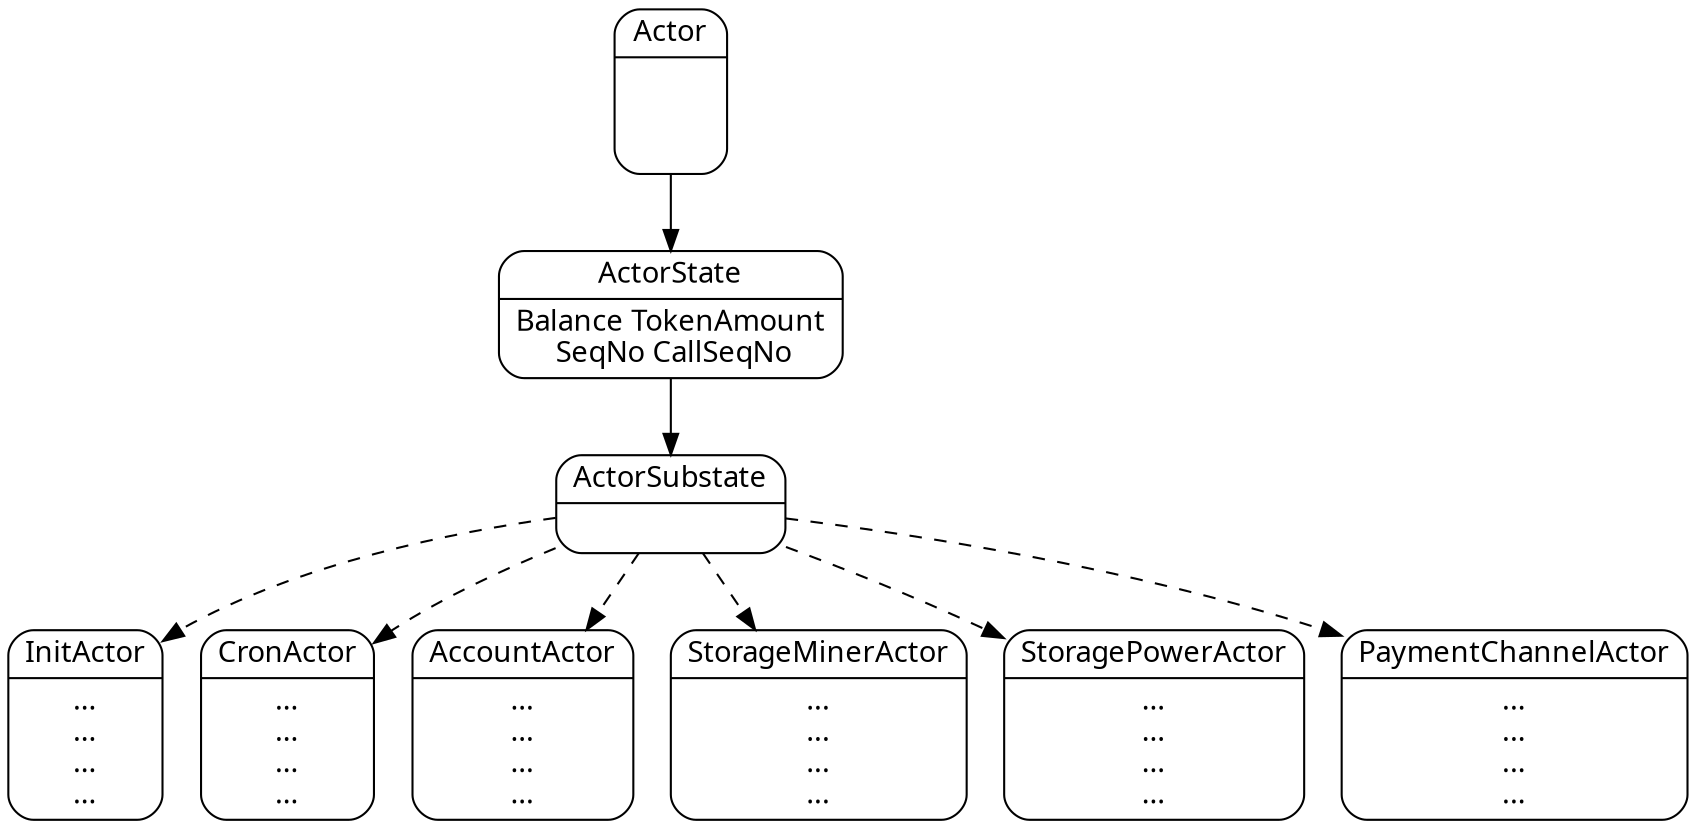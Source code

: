 
digraph Actors {
    node [fontname = "monaco"]
    edge [fontname = "monaco"]


    Actor           [label="{<f0> Actor      |<f1> \n\n\n}" shape=Mrecord];
    ActorState      [label="{<f0> ActorState |<f1> Balance TokenAmount\n SeqNo CallSeqNo\n}" shape=Mrecord];
    ActorSubstate      [label="{<f0> ActorSubstate |<f1>\n}" shape=Mrecord];


    // SystemActors
    InitActorState           [label="{<f0> InitActor           |<f1> ...\n...\n...\n...}" shape=Mrecord];
    CronActorState           [label="{<f0> CronActor           |<f1> ...\n...\n...\n...}" shape=Mrecord];
    AccountActorState        [label="{<f0> AccountActor        |<f1> ...\n...\n...\n...}" shape=Mrecord];
    StorageMinerActorState   [label="{<f0> StorageMinerActor   |<f1> ...\n...\n...\n...}" shape=Mrecord];
    StoragePowerActorState   [label="{<f0> StoragePowerActor   |<f1> ...\n...\n...\n...}" shape=Mrecord];
    PaymentChannelActorState [label="{<f0> PaymentChannelActor |<f1> ...\n...\n...\n...}" shape=Mrecord];

    { // isa
      edge [style=dashed]
      ActorSubstate -> InitActorState
      ActorSubstate -> CronActorState
      ActorSubstate -> AccountActorState
      ActorSubstate -> StorageMinerActorState
      ActorSubstate -> StoragePowerActorState
      ActorSubstate -> PaymentChannelActorState
    }

    { // hasa
      Actor -> ActorState -> ActorSubstate
    }
}
